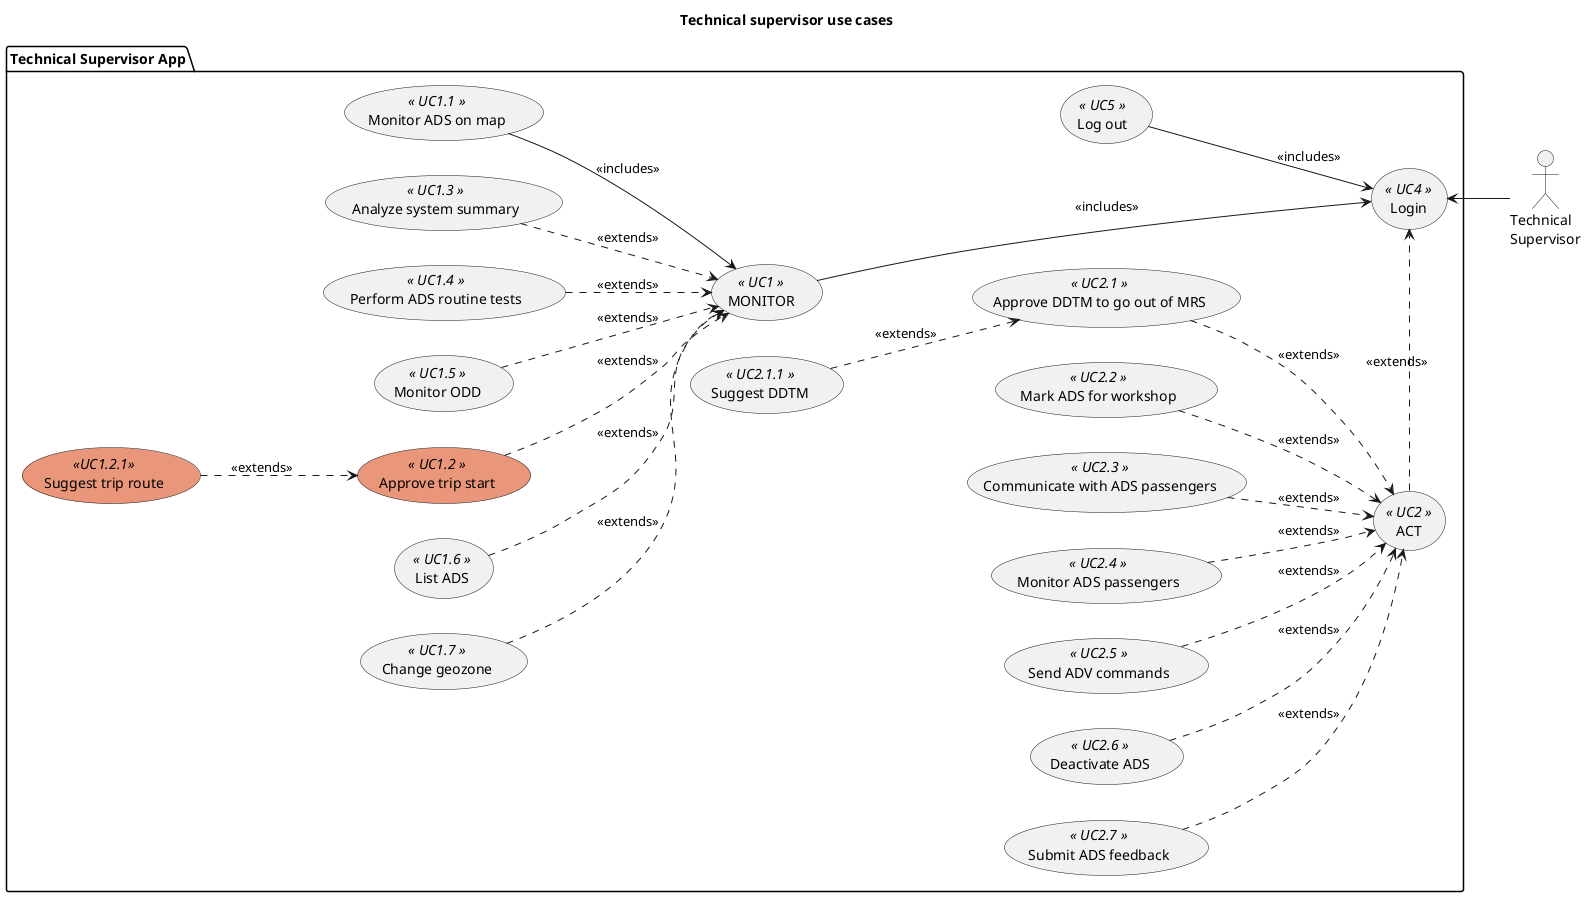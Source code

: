 @startuml ts_use_cases
title Technical supervisor use cases

left to right direction

actor :Technical\nSupervisor: as TS1

package "Technical Supervisor App" {
    usecase UC4 as (Login) <<  UC4  >>
    usecase UC5 as (Log out) <<  UC5  >>
    usecase UC1 as (MONITOR)<<  UC1  >>
    usecase UC2 as (ACT) <<  UC2  >>
    ' usecase UC3 as (Change geozone) <<  UC3  >>

    ' Supervise system
    usecase UC102 as (Monitor ADS on map) <<  UC1.1  >>
    usecase UC100 as (Approve trip start) <<  UC1.2  >> #DarkSalmon
    usecase UC101 as (Analyze system summary) <<  UC1.3  >>
    usecase UC104 as (Perform ADS routine tests) <<  UC1.4  >>
    usecase UC105 as (Monitor ODD) <<  UC1.5  >>
    usecase UC106 as (Suggest trip route) << UC1.2.1 >> #DarkSalmon
    usecase UC107 as (List ADS) <<  UC1.6  >>
    usecase UC108 as (Change geozone) <<  UC1.7  >>

    ' Supervise ADS
    usecase UC201 as (Approve DDTM to go out of MRS) <<  UC2.1  >>
    usecase UC202 as (Suggest DDTM) <<  UC2.1.1  >>
    usecase UC203 as (Mark ADS for workshop) <<  UC2.2  >>
    usecase UC204 as (Communicate with ADS passengers) <<  UC2.3  >>
    usecase UC205 as (Monitor ADS passengers) <<  UC2.4  >>
    usecase UC206 as (Send ADV commands) <<  UC2.5  >>
    usecase UC207 as (Deactivate ADS) <<  UC2.6  >>
    usecase UC208 as (Submit ADS feedback) <<  UC2.7  >>  
}

' User connections
TS1 -up-> UC4
UC2 -> UC4 #line.dashed : <<extends>> 
UC1 ---> UC4 : <<includes>> 
UC5 --> UC4 : <<includes>>

' Supervise system
UC100 --> UC1 #line.dashed : <<extends>>
UC106 --> UC100 #line.dashed : <<extends>>
UC101 --> UC1 #line.dashed : <<extends>>
UC102 --> UC1 : <<includes>>
UC104 --> UC1 #line.dashed : <<extends>>
UC105 --> UC1 #line.dashed : <<extends>>
UC107 --> UC1 #line.dashed : <<extends>>
UC108 -d-> UC1 #line.dashed : <<extends>>

' Supervise ADS
UC201 --> UC2 #line.dashed : <<extends>>
UC202 --> UC201 #line.dashed : <<extends>>
UC203 --> UC2 #line.dashed : <<extends>>
UC204 --> UC2 #line.dashed : <<extends>>
UC205 --> UC2 #line.dashed : <<extends>>
UC206 --> UC2 #line.dashed : <<extends>>
UC207 --> UC2 #line.dashed : <<extends>>
UC208 --> UC2 #line.dashed : <<extends>>

@enduml
